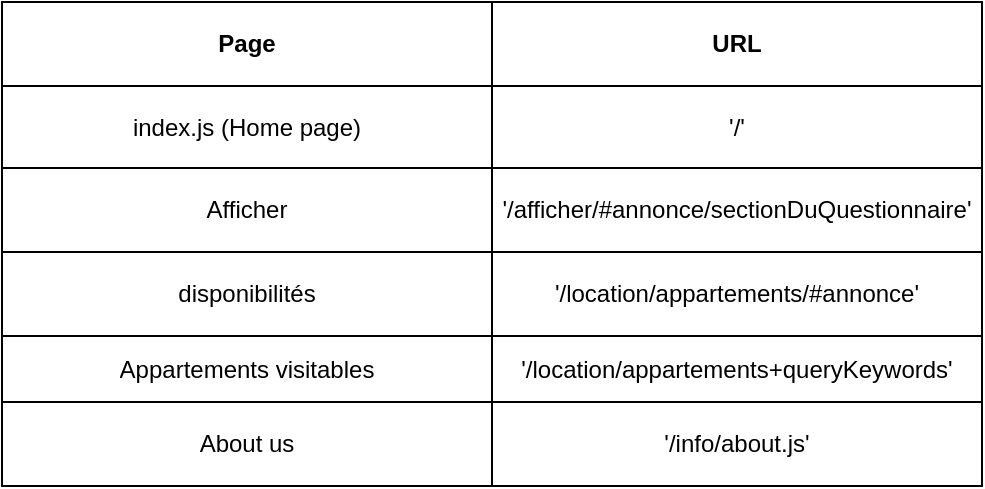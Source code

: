 <mxfile version="14.6.13" type="device"><diagram id="SifJi6wA5hH3tUUf392L" name="url"><mxGraphModel dx="633" dy="690" grid="1" gridSize="10" guides="1" tooltips="1" connect="1" arrows="1" fold="1" page="1" pageScale="1" pageWidth="850" pageHeight="1100" math="0" shadow="0"><root><mxCell id="0"/><mxCell id="1" parent="0"/><mxCell id="ctj8uVC_BLPve4Wx-hLW-16" value="" style="shape=table;html=1;whiteSpace=wrap;startSize=0;container=1;collapsible=0;childLayout=tableLayout;" parent="1" vertex="1"><mxGeometry x="180" y="570" width="490" height="242" as="geometry"/></mxCell><mxCell id="ctj8uVC_BLPve4Wx-hLW-17" value="" style="shape=partialRectangle;html=1;whiteSpace=wrap;collapsible=0;dropTarget=0;pointerEvents=0;fillColor=none;top=0;left=0;bottom=0;right=0;points=[[0,0.5],[1,0.5]];portConstraint=eastwest;" parent="ctj8uVC_BLPve4Wx-hLW-16" vertex="1"><mxGeometry width="490" height="42" as="geometry"/></mxCell><mxCell id="ctj8uVC_BLPve4Wx-hLW-18" value="&lt;span style=&quot;font-weight: 700 ; text-align: left&quot;&gt;Page&lt;/span&gt;" style="shape=partialRectangle;html=1;whiteSpace=wrap;connectable=0;overflow=hidden;fillColor=none;top=0;left=0;bottom=0;right=0;" parent="ctj8uVC_BLPve4Wx-hLW-17" vertex="1"><mxGeometry width="245" height="42" as="geometry"/></mxCell><mxCell id="ctj8uVC_BLPve4Wx-hLW-19" value="&lt;b&gt;URL&lt;/b&gt;" style="shape=partialRectangle;html=1;whiteSpace=wrap;connectable=0;overflow=hidden;fillColor=none;top=0;left=0;bottom=0;right=0;" parent="ctj8uVC_BLPve4Wx-hLW-17" vertex="1"><mxGeometry x="245" width="245" height="42" as="geometry"/></mxCell><mxCell id="ctj8uVC_BLPve4Wx-hLW-20" value="" style="shape=partialRectangle;html=1;whiteSpace=wrap;collapsible=0;dropTarget=0;pointerEvents=0;fillColor=none;top=0;left=0;bottom=0;right=0;points=[[0,0.5],[1,0.5]];portConstraint=eastwest;" parent="ctj8uVC_BLPve4Wx-hLW-16" vertex="1"><mxGeometry y="42" width="490" height="41" as="geometry"/></mxCell><mxCell id="ctj8uVC_BLPve4Wx-hLW-21" value="&lt;span style=&quot;text-align: left&quot;&gt;index.js (Home page)&lt;/span&gt;" style="shape=partialRectangle;html=1;whiteSpace=wrap;connectable=0;overflow=hidden;fillColor=none;top=0;left=0;bottom=0;right=0;" parent="ctj8uVC_BLPve4Wx-hLW-20" vertex="1"><mxGeometry width="245" height="41" as="geometry"/></mxCell><mxCell id="ctj8uVC_BLPve4Wx-hLW-22" value="'/'" style="shape=partialRectangle;html=1;whiteSpace=wrap;connectable=0;overflow=hidden;fillColor=none;top=0;left=0;bottom=0;right=0;" parent="ctj8uVC_BLPve4Wx-hLW-20" vertex="1"><mxGeometry x="245" width="245" height="41" as="geometry"/></mxCell><mxCell id="ctj8uVC_BLPve4Wx-hLW-23" value="" style="shape=partialRectangle;html=1;whiteSpace=wrap;collapsible=0;dropTarget=0;pointerEvents=0;fillColor=none;top=0;left=0;bottom=0;right=0;points=[[0,0.5],[1,0.5]];portConstraint=eastwest;" parent="ctj8uVC_BLPve4Wx-hLW-16" vertex="1"><mxGeometry y="83" width="490" height="42" as="geometry"/></mxCell><mxCell id="ctj8uVC_BLPve4Wx-hLW-24" value="Afficher" style="shape=partialRectangle;html=1;whiteSpace=wrap;connectable=0;overflow=hidden;fillColor=none;top=0;left=0;bottom=0;right=0;" parent="ctj8uVC_BLPve4Wx-hLW-23" vertex="1"><mxGeometry width="245" height="42" as="geometry"/></mxCell><mxCell id="ctj8uVC_BLPve4Wx-hLW-25" value="'/afficher/#annonce/sectionDuQuestionnaire'" style="shape=partialRectangle;html=1;whiteSpace=wrap;connectable=0;overflow=hidden;fillColor=none;top=0;left=0;bottom=0;right=0;" parent="ctj8uVC_BLPve4Wx-hLW-23" vertex="1"><mxGeometry x="245" width="245" height="42" as="geometry"/></mxCell><mxCell id="ctj8uVC_BLPve4Wx-hLW-26" value="" style="shape=partialRectangle;html=1;whiteSpace=wrap;collapsible=0;dropTarget=0;pointerEvents=0;fillColor=none;top=0;left=0;bottom=0;right=0;points=[[0,0.5],[1,0.5]];portConstraint=eastwest;" parent="ctj8uVC_BLPve4Wx-hLW-16" vertex="1"><mxGeometry y="125" width="490" height="42" as="geometry"/></mxCell><mxCell id="ctj8uVC_BLPve4Wx-hLW-27" value="disponibilités" style="shape=partialRectangle;html=1;whiteSpace=wrap;connectable=0;overflow=hidden;fillColor=none;top=0;left=0;bottom=0;right=0;" parent="ctj8uVC_BLPve4Wx-hLW-26" vertex="1"><mxGeometry width="245" height="42" as="geometry"/></mxCell><mxCell id="ctj8uVC_BLPve4Wx-hLW-28" value="'/location/appartements/#annonce'" style="shape=partialRectangle;html=1;whiteSpace=wrap;connectable=0;overflow=hidden;fillColor=none;top=0;left=0;bottom=0;right=0;" parent="ctj8uVC_BLPve4Wx-hLW-26" vertex="1"><mxGeometry x="245" width="245" height="42" as="geometry"/></mxCell><mxCell id="ctj8uVC_BLPve4Wx-hLW-29" value="" style="shape=partialRectangle;html=1;whiteSpace=wrap;collapsible=0;dropTarget=0;pointerEvents=0;fillColor=none;top=0;left=0;bottom=0;right=0;points=[[0,0.5],[1,0.5]];portConstraint=eastwest;" parent="ctj8uVC_BLPve4Wx-hLW-16" vertex="1"><mxGeometry y="167" width="490" height="33" as="geometry"/></mxCell><mxCell id="ctj8uVC_BLPve4Wx-hLW-30" value="Appartements visitables" style="shape=partialRectangle;html=1;whiteSpace=wrap;connectable=0;overflow=hidden;fillColor=none;top=0;left=0;bottom=0;right=0;" parent="ctj8uVC_BLPve4Wx-hLW-29" vertex="1"><mxGeometry width="245" height="33" as="geometry"/></mxCell><mxCell id="ctj8uVC_BLPve4Wx-hLW-31" value="'/location/appartements+queryKeywords'" style="shape=partialRectangle;html=1;whiteSpace=wrap;connectable=0;overflow=hidden;fillColor=none;top=0;left=0;bottom=0;right=0;" parent="ctj8uVC_BLPve4Wx-hLW-29" vertex="1"><mxGeometry x="245" width="245" height="33" as="geometry"/></mxCell><mxCell id="ctj8uVC_BLPve4Wx-hLW-32" value="" style="shape=partialRectangle;html=1;whiteSpace=wrap;collapsible=0;dropTarget=0;pointerEvents=0;fillColor=none;top=0;left=0;bottom=0;right=0;points=[[0,0.5],[1,0.5]];portConstraint=eastwest;" parent="ctj8uVC_BLPve4Wx-hLW-16" vertex="1"><mxGeometry y="200" width="490" height="42" as="geometry"/></mxCell><mxCell id="ctj8uVC_BLPve4Wx-hLW-33" value="About us" style="shape=partialRectangle;html=1;whiteSpace=wrap;connectable=0;overflow=hidden;fillColor=none;top=0;left=0;bottom=0;right=0;" parent="ctj8uVC_BLPve4Wx-hLW-32" vertex="1"><mxGeometry width="245" height="42" as="geometry"/></mxCell><mxCell id="ctj8uVC_BLPve4Wx-hLW-34" value="'/info/about.js'" style="shape=partialRectangle;html=1;whiteSpace=wrap;connectable=0;overflow=hidden;fillColor=none;top=0;left=0;bottom=0;right=0;" parent="ctj8uVC_BLPve4Wx-hLW-32" vertex="1"><mxGeometry x="245" width="245" height="42" as="geometry"/></mxCell></root></mxGraphModel></diagram></mxfile>